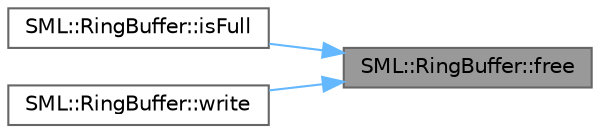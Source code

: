 digraph "SML::RingBuffer::free"
{
 // LATEX_PDF_SIZE
  bgcolor="transparent";
  edge [fontname=Helvetica,fontsize=10,labelfontname=Helvetica,labelfontsize=10];
  node [fontname=Helvetica,fontsize=10,shape=box,height=0.2,width=0.4];
  rankdir="RL";
  Node1 [id="Node000001",label="SML::RingBuffer::free",height=0.2,width=0.4,color="gray40", fillcolor="grey60", style="filled", fontcolor="black",tooltip="Fetch number of free data in ring buffer."];
  Node1 -> Node2 [id="edge1_Node000001_Node000002",dir="back",color="steelblue1",style="solid",tooltip=" "];
  Node2 [id="Node000002",label="SML::RingBuffer::isFull",height=0.2,width=0.4,color="grey40", fillcolor="white", style="filled",URL="$class_s_m_l_1_1_ring_buffer.html#ac679b8aa1852ced2cf5d89dcb403a28e",tooltip="Is ring buffer full."];
  Node1 -> Node3 [id="edge2_Node000001_Node000003",dir="back",color="steelblue1",style="solid",tooltip=" "];
  Node3 [id="Node000003",label="SML::RingBuffer::write",height=0.2,width=0.4,color="grey40", fillcolor="white", style="filled",URL="$class_s_m_l_1_1_ring_buffer.html#a4de204bd440cb344d65e9b1e5e8a904f",tooltip="Write multiple data to ring buffer."];
}
